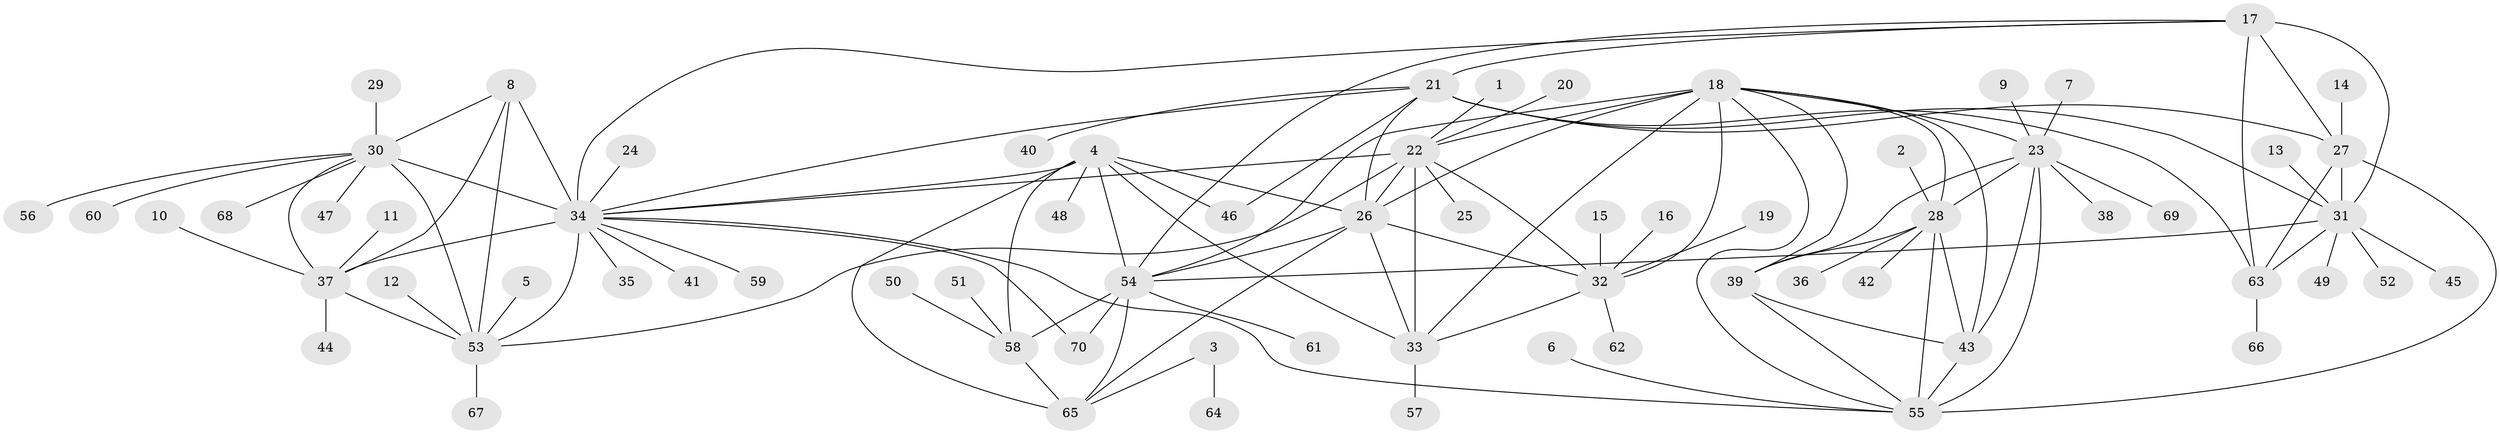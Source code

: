 // original degree distribution, {9: 0.02857142857142857, 7: 0.03571428571428571, 10: 0.05, 8: 0.07142857142857142, 11: 0.03571428571428571, 13: 0.007142857142857143, 12: 0.02142857142857143, 3: 0.02142857142857143, 1: 0.6, 2: 0.12142857142857143, 4: 0.007142857142857143}
// Generated by graph-tools (version 1.1) at 2025/26/03/09/25 03:26:37]
// undirected, 70 vertices, 114 edges
graph export_dot {
graph [start="1"]
  node [color=gray90,style=filled];
  1;
  2;
  3;
  4;
  5;
  6;
  7;
  8;
  9;
  10;
  11;
  12;
  13;
  14;
  15;
  16;
  17;
  18;
  19;
  20;
  21;
  22;
  23;
  24;
  25;
  26;
  27;
  28;
  29;
  30;
  31;
  32;
  33;
  34;
  35;
  36;
  37;
  38;
  39;
  40;
  41;
  42;
  43;
  44;
  45;
  46;
  47;
  48;
  49;
  50;
  51;
  52;
  53;
  54;
  55;
  56;
  57;
  58;
  59;
  60;
  61;
  62;
  63;
  64;
  65;
  66;
  67;
  68;
  69;
  70;
  1 -- 22 [weight=1.0];
  2 -- 28 [weight=1.0];
  3 -- 64 [weight=1.0];
  3 -- 65 [weight=1.0];
  4 -- 26 [weight=1.0];
  4 -- 33 [weight=1.0];
  4 -- 34 [weight=1.0];
  4 -- 46 [weight=1.0];
  4 -- 48 [weight=1.0];
  4 -- 54 [weight=6.0];
  4 -- 58 [weight=3.0];
  4 -- 65 [weight=3.0];
  5 -- 53 [weight=1.0];
  6 -- 55 [weight=1.0];
  7 -- 23 [weight=1.0];
  8 -- 30 [weight=1.0];
  8 -- 34 [weight=2.0];
  8 -- 37 [weight=1.0];
  8 -- 53 [weight=2.0];
  9 -- 23 [weight=1.0];
  10 -- 37 [weight=1.0];
  11 -- 37 [weight=1.0];
  12 -- 53 [weight=1.0];
  13 -- 31 [weight=1.0];
  14 -- 27 [weight=1.0];
  15 -- 32 [weight=1.0];
  16 -- 32 [weight=1.0];
  17 -- 21 [weight=1.0];
  17 -- 27 [weight=3.0];
  17 -- 31 [weight=1.0];
  17 -- 34 [weight=1.0];
  17 -- 54 [weight=1.0];
  17 -- 63 [weight=1.0];
  18 -- 22 [weight=2.0];
  18 -- 23 [weight=1.0];
  18 -- 26 [weight=1.0];
  18 -- 28 [weight=2.0];
  18 -- 32 [weight=1.0];
  18 -- 33 [weight=2.0];
  18 -- 39 [weight=1.0];
  18 -- 43 [weight=1.0];
  18 -- 54 [weight=1.0];
  18 -- 55 [weight=1.0];
  19 -- 32 [weight=1.0];
  20 -- 22 [weight=1.0];
  21 -- 26 [weight=1.0];
  21 -- 27 [weight=3.0];
  21 -- 31 [weight=1.0];
  21 -- 34 [weight=1.0];
  21 -- 40 [weight=1.0];
  21 -- 46 [weight=1.0];
  21 -- 63 [weight=1.0];
  22 -- 25 [weight=1.0];
  22 -- 26 [weight=2.0];
  22 -- 32 [weight=2.0];
  22 -- 33 [weight=4.0];
  22 -- 34 [weight=1.0];
  22 -- 53 [weight=1.0];
  23 -- 28 [weight=2.0];
  23 -- 38 [weight=1.0];
  23 -- 39 [weight=1.0];
  23 -- 43 [weight=1.0];
  23 -- 55 [weight=1.0];
  23 -- 69 [weight=1.0];
  24 -- 34 [weight=1.0];
  26 -- 32 [weight=1.0];
  26 -- 33 [weight=2.0];
  26 -- 54 [weight=1.0];
  26 -- 65 [weight=1.0];
  27 -- 31 [weight=3.0];
  27 -- 55 [weight=1.0];
  27 -- 63 [weight=3.0];
  28 -- 36 [weight=1.0];
  28 -- 39 [weight=2.0];
  28 -- 42 [weight=1.0];
  28 -- 43 [weight=2.0];
  28 -- 55 [weight=2.0];
  29 -- 30 [weight=1.0];
  30 -- 34 [weight=2.0];
  30 -- 37 [weight=1.0];
  30 -- 47 [weight=1.0];
  30 -- 53 [weight=2.0];
  30 -- 56 [weight=1.0];
  30 -- 60 [weight=1.0];
  30 -- 68 [weight=1.0];
  31 -- 45 [weight=1.0];
  31 -- 49 [weight=1.0];
  31 -- 52 [weight=1.0];
  31 -- 54 [weight=1.0];
  31 -- 63 [weight=1.0];
  32 -- 33 [weight=2.0];
  32 -- 62 [weight=1.0];
  33 -- 57 [weight=1.0];
  34 -- 35 [weight=1.0];
  34 -- 37 [weight=2.0];
  34 -- 41 [weight=1.0];
  34 -- 53 [weight=4.0];
  34 -- 55 [weight=1.0];
  34 -- 59 [weight=1.0];
  34 -- 70 [weight=1.0];
  37 -- 44 [weight=1.0];
  37 -- 53 [weight=2.0];
  39 -- 43 [weight=1.0];
  39 -- 55 [weight=1.0];
  43 -- 55 [weight=1.0];
  50 -- 58 [weight=1.0];
  51 -- 58 [weight=1.0];
  53 -- 67 [weight=1.0];
  54 -- 58 [weight=2.0];
  54 -- 61 [weight=1.0];
  54 -- 65 [weight=2.0];
  54 -- 70 [weight=1.0];
  58 -- 65 [weight=1.0];
  63 -- 66 [weight=1.0];
}
